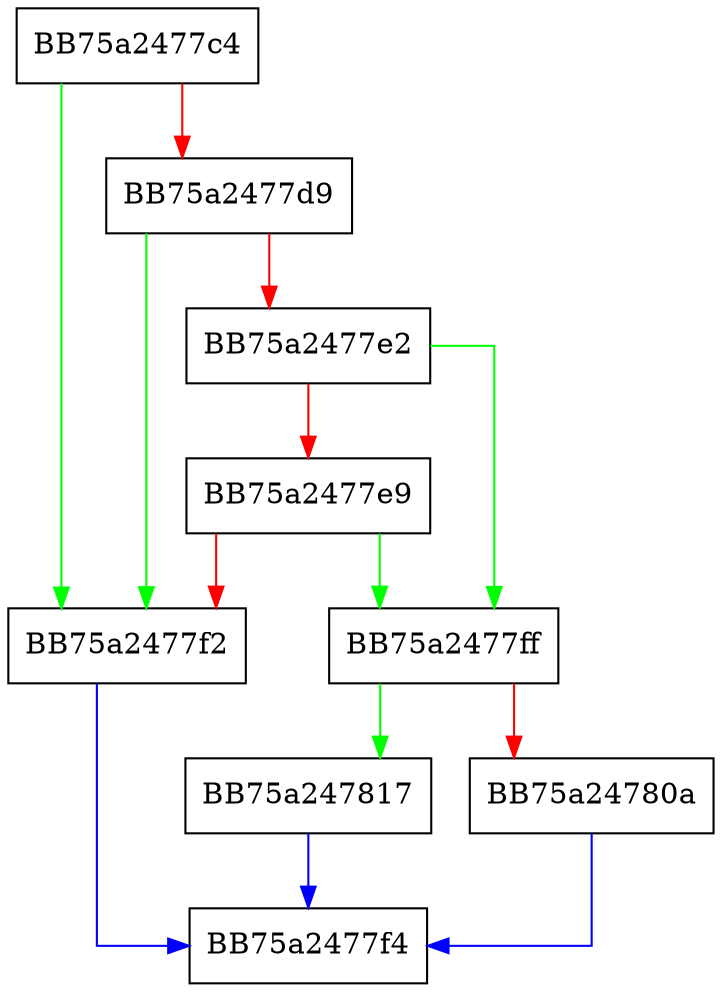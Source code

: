 digraph RoutinePrefilterCheck {
  node [shape="box"];
  graph [splines=ortho];
  BB75a2477c4 -> BB75a2477f2 [color="green"];
  BB75a2477c4 -> BB75a2477d9 [color="red"];
  BB75a2477d9 -> BB75a2477f2 [color="green"];
  BB75a2477d9 -> BB75a2477e2 [color="red"];
  BB75a2477e2 -> BB75a2477ff [color="green"];
  BB75a2477e2 -> BB75a2477e9 [color="red"];
  BB75a2477e9 -> BB75a2477ff [color="green"];
  BB75a2477e9 -> BB75a2477f2 [color="red"];
  BB75a2477f2 -> BB75a2477f4 [color="blue"];
  BB75a2477ff -> BB75a247817 [color="green"];
  BB75a2477ff -> BB75a24780a [color="red"];
  BB75a24780a -> BB75a2477f4 [color="blue"];
  BB75a247817 -> BB75a2477f4 [color="blue"];
}